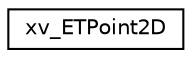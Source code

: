 digraph "Graphical Class Hierarchy"
{
  edge [fontname="Helvetica",fontsize="10",labelfontname="Helvetica",labelfontsize="10"];
  node [fontname="Helvetica",fontsize="10",shape=record];
  rankdir="LR";
  Node1 [label="xv_ETPoint2D",height=0.2,width=0.4,color="black", fillcolor="white", style="filled",URL="$unionxv__ETPoint2D.html"];
}
